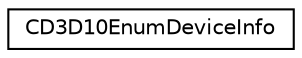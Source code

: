 digraph G
{
  edge [fontname="Helvetica",fontsize="10",labelfontname="Helvetica",labelfontsize="10"];
  node [fontname="Helvetica",fontsize="10",shape=record];
  rankdir="LR";
  Node1 [label="CD3D10EnumDeviceInfo",height=0.2,width=0.4,color="black", fillcolor="white", style="filled",URL="$class_c_d3_d10_enum_device_info.html"];
}
